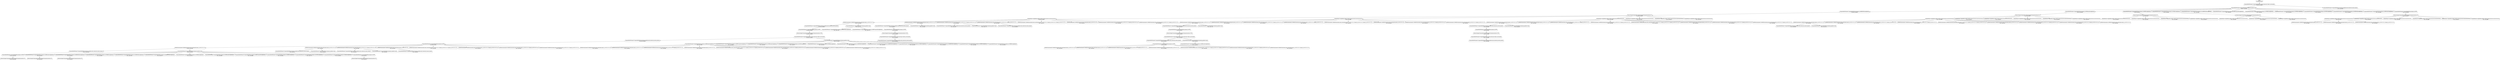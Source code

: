 digraph MCTS {
  node [shape=box, style=rounded];
  0 [label="ROOT
N=300, Q=0.883"];
  1 [label="ComputePathToState#1.ComputePathToState.named_state=gp7_detect_arucomarker
N=300, Q=0.883"];
  2 [label="ComputePathToState#1.ComputePathToState.planning_pipeline=ompl
N=287, Q=0.884"];
  3 [label="ComputePathToState#1.ComputePathToState.planner_id=BKPIECEkConfigDefault
N=249, Q=0.890"];
  4 [label="YaskawaGripperCommand#1.YaskawaGripperCommand.position=0.0
N=248, Q=0.890"];
  5 [label="UpdatePose#1.UpdatePose.update_relative_pose=0.0;0.0;0.115;0.0;0.0;0.0;0.0
N=204, Q=0.891"];
  6 [label="SetPathConstraints#1.SetPathConstraints.joint_constraints=joint_1_s,0.0,0.1,0.1,1.0
N=187, Q=0.890"];
  7 [label="ComputePathToPose#1.ComputePathToPose.planning_pipeline=pilz_industrial_motion_planner
N=183, Q=0.893"];
  8 [label="ComputePathToPose#1.ComputePathToPose.planner_id=PTP
N=182, Q=0.893"];
  9 [label="YaskawaGripperCommand#2.YaskawaGripperCommand.position=0.365
N=181, Q=0.892"];
  10 [label="ComputePathToState#2.ComputePathToState.named_state=gp7_detect_arucomarker
N=180, Q=0.892"];
  11 [label="ComputePathToState#2.ComputePathToState.planning_pipeline=pilz_industrial_motion_planner
N=159, Q=0.903"];
  12 [label="ComputePathToState#2.ComputePathToState.planner_id=PTP
N=158, Q=0.903"];
  13 [label="SetPathConstraints#2.SetPathConstraints.joint_constraints=joint_1_s,0.0,0.1,0.1,1.0
N=141, Q=0.903"];
  14 [label="ComputePathToPose#2.ComputePathToPose.planning_pipeline=pilz_industrial_motion_planner
N=122, Q=0.910"];
  15 [label="ComputePathToPose#2.ComputePathToPose.planner_id=PTP
N=121, Q=0.910"];
  16 [label="YaskawaGripperCommand#3.YaskawaGripperCommand.position=0.0
N=120, Q=0.910"];
  17 [label="ComputePathToPose#2.ComputePathToPose.planning_pipeline=ompl
N=18, Q=0.855"];
  18 [label="ComputePathToPose#2.ComputePathToPose.planner_id=RRTstarkConfigDefault
N=6, Q=0.915"];
  19 [label="YaskawaGripperCommand#3.YaskawaGripperCommand.position=0.0
N=5, Q=0.915"];
  20 [label="ComputePathToPose#2.ComputePathToPose.planner_id=BKPIECEkConfigDefault
N=2, Q=0.811"];
  21 [label="YaskawaGripperCommand#3.YaskawaGripperCommand.position=0.0
N=1, Q=0.811"];
  22 [label="ComputePathToPose#2.ComputePathToPose.planner_id=TRRTkConfigDefault
N=1, Q=0.887"];
  23 [label="ComputePathToPose#2.ComputePathToPose.planner_id=KPIECEkConfigDefault
N=1, Q=0.756"];
  24 [label="ComputePathToPose#2.ComputePathToPose.planner_id=LBKPIECEkConfigDefault
N=1, Q=0.747"];
  25 [label="ComputePathToPose#2.ComputePathToPose.planner_id=PRMkConfigDefault
N=1, Q=0.761"];
  26 [label="ComputePathToPose#2.ComputePathToPose.planner_id=PRMstarkConfigDefault
N=1, Q=0.858"];
  27 [label="ComputePathToPose#2.ComputePathToPose.planner_id=RRTConnectkConfigDefault
N=1, Q=0.898"];
  28 [label="ComputePathToPose#2.ComputePathToPose.planner_id=RRTkConfigDefault
N=1, Q=0.842"];
  29 [label="ComputePathToPose#2.ComputePathToPose.planner_id=ESTkConfigDefault
N=1, Q=0.772"];
  30 [label="ComputePathToPose#2.ComputePathToPose.planner_id=SBLkConfigDefault
N=1, Q=0.838"];
  31 [label="SetPathConstraints#2.SetPathConstraints.joint_constraints=joint_3_s,0.0,0.1,0.1,1.0
N=7, Q=0.897"];
  32 [label="ComputePathToPose#2.ComputePathToPose.planning_pipeline=pilz_industrial_motion_planner
N=5, Q=0.911"];
  33 [label="ComputePathToPose#2.ComputePathToPose.planner_id=PTP
N=4, Q=0.911"];
  34 [label="YaskawaGripperCommand#3.YaskawaGripperCommand.position=0.0
N=3, Q=0.911"];
  35 [label="ComputePathToPose#2.ComputePathToPose.planning_pipeline=ompl
N=1, Q=0.812"];
  36 [label="SetPathConstraints#2.SetPathConstraints.joint_constraints=joint_3_s,0.0,0.1,0.1,1.0;joint_6_s,0.0,0.1,0.1,1.0
N=3, Q=0.890"];
  37 [label="ComputePathToPose#2.ComputePathToPose.planning_pipeline=pilz_industrial_motion_planner
N=1, Q=0.910"];
  38 [label="ComputePathToPose#2.ComputePathToPose.planning_pipeline=ompl
N=1, Q=0.851"];
  39 [label="SetPathConstraints#2.SetPathConstraints.joint_constraints=joint_5_s,0.0,0.1,0.1,1.0
N=2, Q=0.907"];
  40 [label="ComputePathToPose#2.ComputePathToPose.planning_pipeline=pilz_industrial_motion_planner
N=1, Q=0.907"];
  41 [label="SetPathConstraints#2.SetPathConstraints.joint_constraints=joint_1_s,0.0,0.1,0.1,1.0;joint_3_s,0.0,0.1,0.1,1.0;joint_5_s,0.0,0.1,0.1,1.0
N=1, Q=0.908"];
  42 [label="SetPathConstraints#2.SetPathConstraints.joint_constraints=joint_1_s,0.0,0.1,0.1,1.0;joint_5_s,0.0,0.1,0.1,1.0
N=1, Q=0.912"];
  43 [label="SetPathConstraints#2.SetPathConstraints.joint_constraints=joint_1_s,0.0,0.1,0.1,1.0;joint_3_s,0.0,0.1,0.1,1.0
N=1, Q=0.910"];
  44 [label="SetPathConstraints#2.SetPathConstraints.joint_constraints=joint_3_s,0.0,0.1,0.1,1.0;joint_5_s,0.0,0.1,0.1,1.0
N=1, Q=0.910"];
  45 [label="ComputePathToState#2.ComputePathToState.planning_pipeline=ompl
N=20, Q=0.809"];
  46 [label="ComputePathToState#2.ComputePathToState.planner_id=RRTstarkConfigDefault
N=9, Q=0.798"];
  47 [label="SetPathConstraints#2.SetPathConstraints.joint_constraints=joint_1_s,0.0,0.1,0.1,1.0
N=1, Q=0.912"];
  48 [label="SetPathConstraints#2.SetPathConstraints.joint_constraints=joint_3_s,0.0,0.1,0.1,1.0
N=1, Q=0.841"];
  49 [label="SetPathConstraints#2.SetPathConstraints.joint_constraints=joint_3_s,0.0,0.1,0.1,1.0;joint_6_s,0.0,0.1,0.1,1.0
N=1, Q=0.882"];
  50 [label="SetPathConstraints#2.SetPathConstraints.joint_constraints=joint_5_s,0.0,0.1,0.1,1.0
N=1, Q=0.907"];
  51 [label="SetPathConstraints#2.SetPathConstraints.joint_constraints=joint_1_s,0.0,0.1,0.1,1.0;joint_3_s,0.0,0.1,0.1,1.0;joint_5_s,0.0,0.1,0.1,1.0
N=1, Q=0.911"];
  52 [label="SetPathConstraints#2.SetPathConstraints.joint_constraints=joint_1_s,0.0,0.1,0.1,1.0;joint_5_s,0.0,0.1,0.1,1.0
N=1, Q=0.910"];
  53 [label="SetPathConstraints#2.SetPathConstraints.joint_constraints=joint_1_s,0.0,0.1,0.1,1.0;joint_3_s,0.0,0.1,0.1,1.0
N=1, Q=0.908"];
  54 [label="SetPathConstraints#2.SetPathConstraints.joint_constraints=joint_3_s,0.0,0.1,0.1,1.0;joint_5_s,0.0,0.1,0.1,1.0
N=1, Q=0.000"];
  55 [label="ComputePathToState#2.ComputePathToState.planner_id=RRTConnectkConfigDefault
N=1, Q=0.909"];
  56 [label="ComputePathToState#2.ComputePathToState.planner_id=PRMstarkConfigDefault
N=1, Q=0.910"];
  57 [label="ComputePathToState#2.ComputePathToState.planner_id=ESTkConfigDefault
N=1, Q=0.877"];
  58 [label="ComputePathToState#2.ComputePathToState.planner_id=PRMkConfigDefault
N=1, Q=0.912"];
  59 [label="ComputePathToState#2.ComputePathToState.planner_id=KPIECEkConfigDefault
N=1, Q=0.909"];
  60 [label="ComputePathToState#2.ComputePathToState.planner_id=BKPIECEkConfigDefault
N=1, Q=0.907"];
  61 [label="ComputePathToState#2.ComputePathToState.planner_id=SBLkConfigDefault
N=1, Q=0.907"];
  62 [label="ComputePathToState#2.ComputePathToState.planner_id=LBKPIECEkConfigDefault
N=1, Q=0.910"];
  63 [label="ComputePathToState#2.ComputePathToState.planner_id=RRTkConfigDefault
N=1, Q=0.848"];
  64 [label="ComputePathToState#2.ComputePathToState.planner_id=TRRTkConfigDefault
N=1, Q=0.000"];
  65 [label="ComputePathToPose#1.ComputePathToPose.planning_pipeline=ompl
N=3, Q=0.751"];
  66 [label="ComputePathToPose#1.ComputePathToPose.planner_id=BKPIECEkConfigDefault
N=1, Q=0.739"];
  67 [label="ComputePathToPose#1.ComputePathToPose.planner_id=RRTConnectkConfigDefault
N=1, Q=0.774"];
  68 [label="SetPathConstraints#1.SetPathConstraints.joint_constraints=joint_3_s,0.0,0.1,0.1,1.0
N=7, Q=0.908"];
  69 [label="ComputePathToPose#1.ComputePathToPose.planning_pipeline=pilz_industrial_motion_planner
N=5, Q=0.909"];
  70 [label="ComputePathToPose#1.ComputePathToPose.planner_id=PTP
N=4, Q=0.909"];
  71 [label="YaskawaGripperCommand#2.YaskawaGripperCommand.position=0.365
N=3, Q=0.909"];
  72 [label="ComputePathToState#2.ComputePathToState.named_state=gp7_detect_arucomarker
N=2, Q=0.909"];
  73 [label="ComputePathToState#2.ComputePathToState.planning_pipeline=pilz_industrial_motion_planner
N=1, Q=0.909"];
  74 [label="ComputePathToPose#1.ComputePathToPose.planning_pipeline=ompl
N=1, Q=0.897"];
  75 [label="SetPathConstraints#1.SetPathConstraints.joint_constraints=joint_1_s,0.0,0.1,0.1,1.0;joint_5_s,0.0,0.1,0.1,1.0
N=3, Q=0.864"];
  76 [label="ComputePathToPose#1.ComputePathToPose.planning_pipeline=pilz_industrial_motion_planner
N=1, Q=0.910"];
  77 [label="ComputePathToPose#1.ComputePathToPose.planning_pipeline=ompl
N=1, Q=0.773"];
  78 [label="SetPathConstraints#1.SetPathConstraints.joint_constraints=joint_1_s,0.0,0.1,0.1,1.0;joint_3_s,0.0,0.1,0.1,1.0
N=2, Q=0.909"];
  79 [label="ComputePathToPose#1.ComputePathToPose.planning_pipeline=pilz_industrial_motion_planner
N=1, Q=0.909"];
  80 [label="SetPathConstraints#1.SetPathConstraints.joint_constraints=joint_1_s,0.0,0.1,0.1,1.0;joint_3_s,0.0,0.1,0.1,1.0;joint_5_s,0.0,0.1,0.1,1.0
N=1, Q=0.911"];
  81 [label="SetPathConstraints#1.SetPathConstraints.joint_constraints=joint_5_s,0.0,0.1,0.1,1.0
N=1, Q=0.911"];
  82 [label="SetPathConstraints#1.SetPathConstraints.joint_constraints=joint_3_s,0.0,0.1,0.1,1.0;joint_6_s,0.0,0.1,0.1,1.0
N=1, Q=0.906"];
  83 [label="SetPathConstraints#1.SetPathConstraints.joint_constraints=joint_3_s,0.0,0.1,0.1,1.0;joint_5_s,0.0,0.1,0.1,1.0
N=1, Q=0.905"];
  84 [label="UpdatePose#1.UpdatePose.update_relative_pose=0.0;0.0;0.14;0.0;0.0;0.0;0.0
N=25, Q=0.888"];
  85 [label="SetPathConstraints#1.SetPathConstraints.joint_constraints=joint_1_s,0.0,0.1,0.1,1.0
N=17, Q=0.903"];
  86 [label="ComputePathToPose#1.ComputePathToPose.planning_pipeline=pilz_industrial_motion_planner
N=15, Q=0.912"];
  87 [label="ComputePathToPose#1.ComputePathToPose.planner_id=PTP
N=14, Q=0.911"];
  88 [label="YaskawaGripperCommand#2.YaskawaGripperCommand.position=0.365
N=13, Q=0.911"];
  89 [label="ComputePathToState#2.ComputePathToState.named_state=gp7_detect_arucomarker
N=12, Q=0.910"];
  90 [label="ComputePathToState#2.ComputePathToState.planning_pipeline=pilz_industrial_motion_planner
N=9, Q=0.907"];
  91 [label="ComputePathToState#2.ComputePathToState.planner_id=PTP
N=8, Q=0.906"];
  92 [label="SetPathConstraints#2.SetPathConstraints.joint_constraints=joint_1_s,0.0,0.1,0.1,1.0
N=1, Q=0.918"];
  93 [label="SetPathConstraints#2.SetPathConstraints.joint_constraints=joint_3_s,0.0,0.1,0.1,1.0
N=1, Q=0.913"];
  94 [label="SetPathConstraints#2.SetPathConstraints.joint_constraints=joint_3_s,0.0,0.1,0.1,1.0;joint_6_s,0.0,0.1,0.1,1.0
N=1, Q=0.917"];
  95 [label="SetPathConstraints#2.SetPathConstraints.joint_constraints=joint_5_s,0.0,0.1,0.1,1.0
N=1, Q=0.892"];
  96 [label="SetPathConstraints#2.SetPathConstraints.joint_constraints=joint_1_s,0.0,0.1,0.1,1.0;joint_3_s,0.0,0.1,0.1,1.0;joint_5_s,0.0,0.1,0.1,1.0
N=1, Q=0.854"];
  97 [label="SetPathConstraints#2.SetPathConstraints.joint_constraints=joint_1_s,0.0,0.1,0.1,1.0;joint_5_s,0.0,0.1,0.1,1.0
N=1, Q=0.918"];
  98 [label="SetPathConstraints#2.SetPathConstraints.joint_constraints=joint_1_s,0.0,0.1,0.1,1.0;joint_3_s,0.0,0.1,0.1,1.0
N=1, Q=0.915"];
  99 [label="ComputePathToState#2.ComputePathToState.planning_pipeline=ompl
N=2, Q=0.921"];
  100 [label="ComputePathToState#2.ComputePathToState.planner_id=RRTstarkConfigDefault
N=1, Q=0.921"];
  101 [label="ComputePathToPose#1.ComputePathToPose.planning_pipeline=ompl
N=1, Q=0.756"];
  102 [label="SetPathConstraints#1.SetPathConstraints.joint_constraints=joint_3_s,0.0,0.1,0.1,1.0
N=1, Q=0.918"];
  103 [label="SetPathConstraints#1.SetPathConstraints.joint_constraints=joint_1_s,0.0,0.1,0.1,1.0;joint_5_s,0.0,0.1,0.1,1.0
N=1, Q=0.917"];
  104 [label="SetPathConstraints#1.SetPathConstraints.joint_constraints=joint_1_s,0.0,0.1,0.1,1.0;joint_3_s,0.0,0.1,0.1,1.0
N=1, Q=0.915"];
  105 [label="SetPathConstraints#1.SetPathConstraints.joint_constraints=joint_1_s,0.0,0.1,0.1,1.0;joint_3_s,0.0,0.1,0.1,1.0;joint_5_s,0.0,0.1,0.1,1.0
N=1, Q=0.914"];
  106 [label="SetPathConstraints#1.SetPathConstraints.joint_constraints=joint_5_s,0.0,0.1,0.1,1.0
N=1, Q=0.428"];
  107 [label="SetPathConstraints#1.SetPathConstraints.joint_constraints=joint_3_s,0.0,0.1,0.1,1.0;joint_6_s,0.0,0.1,0.1,1.0
N=1, Q=0.919"];
  108 [label="SetPathConstraints#1.SetPathConstraints.joint_constraints=joint_3_s,0.0,0.1,0.1,1.0;joint_5_s,0.0,0.1,0.1,1.0
N=1, Q=0.917"];
  109 [label="UpdatePose#1.UpdatePose.update_relative_pose=0.0;0.0;0.12;0.0;0.0;0.0;0.0
N=15, Q=0.909"];
  110 [label="SetPathConstraints#1.SetPathConstraints.joint_constraints=joint_1_s,0.0,0.1,0.1,1.0
N=7, Q=0.909"];
  111 [label="ComputePathToPose#1.ComputePathToPose.planning_pipeline=pilz_industrial_motion_planner
N=5, Q=0.909"];
  112 [label="ComputePathToPose#1.ComputePathToPose.planner_id=PTP
N=4, Q=0.909"];
  113 [label="YaskawaGripperCommand#2.YaskawaGripperCommand.position=0.365
N=3, Q=0.909"];
  114 [label="ComputePathToState#2.ComputePathToState.named_state=gp7_detect_arucomarker
N=2, Q=0.909"];
  115 [label="ComputePathToState#2.ComputePathToState.planning_pipeline=pilz_industrial_motion_planner
N=1, Q=0.909"];
  116 [label="ComputePathToPose#1.ComputePathToPose.planning_pipeline=ompl
N=1, Q=0.903"];
  117 [label="SetPathConstraints#1.SetPathConstraints.joint_constraints=joint_3_s,0.0,0.1,0.1,1.0
N=1, Q=0.909"];
  118 [label="SetPathConstraints#1.SetPathConstraints.joint_constraints=joint_1_s,0.0,0.1,0.1,1.0;joint_5_s,0.0,0.1,0.1,1.0
N=1, Q=0.909"];
  119 [label="SetPathConstraints#1.SetPathConstraints.joint_constraints=joint_1_s,0.0,0.1,0.1,1.0;joint_3_s,0.0,0.1,0.1,1.0
N=1, Q=0.908"];
  120 [label="SetPathConstraints#1.SetPathConstraints.joint_constraints=joint_1_s,0.0,0.1,0.1,1.0;joint_3_s,0.0,0.1,0.1,1.0;joint_5_s,0.0,0.1,0.1,1.0
N=1, Q=0.903"];
  121 [label="SetPathConstraints#1.SetPathConstraints.joint_constraints=joint_5_s,0.0,0.1,0.1,1.0
N=1, Q=0.911"];
  122 [label="SetPathConstraints#1.SetPathConstraints.joint_constraints=joint_3_s,0.0,0.1,0.1,1.0;joint_6_s,0.0,0.1,0.1,1.0
N=1, Q=0.912"];
  123 [label="SetPathConstraints#1.SetPathConstraints.joint_constraints=joint_3_s,0.0,0.1,0.1,1.0;joint_5_s,0.0,0.1,0.1,1.0
N=1, Q=0.906"];
  124 [label="UpdatePose#1.UpdatePose.update_relative_pose=0.0;0.0;0.15;0.0;0.0;0.0;0.0
N=1, Q=0.922"];
  125 [label="UpdatePose#1.UpdatePose.update_relative_pose=0.0;0.0;0.125;0.0;0.0;0.0;0.0
N=1, Q=0.425"];
  126 [label="UpdatePose#1.UpdatePose.update_relative_pose=0.0;0.0;0.13;0.0;0.0;0.0;0.0
N=1, Q=0.915"];
  127 [label="ComputePathToState#1.ComputePathToState.planner_id=PRMstarkConfigDefault
N=19, Q=0.909"];
  128 [label="YaskawaGripperCommand#1.YaskawaGripperCommand.position=0.0
N=18, Q=0.909"];
  129 [label="UpdatePose#1.UpdatePose.update_relative_pose=0.0;0.0;0.115;0.0;0.0;0.0;0.0
N=11, Q=0.898"];
  130 [label="SetPathConstraints#1.SetPathConstraints.joint_constraints=joint_1_s,0.0,0.1,0.1,1.0
N=3, Q=0.867"];
  131 [label="ComputePathToPose#1.ComputePathToPose.planning_pipeline=pilz_industrial_motion_planner
N=1, Q=0.908"];
  132 [label="ComputePathToPose#1.ComputePathToPose.planning_pipeline=ompl
N=1, Q=0.785"];
  133 [label="SetPathConstraints#1.SetPathConstraints.joint_constraints=joint_3_s,0.0,0.1,0.1,1.0
N=1, Q=0.909"];
  134 [label="SetPathConstraints#1.SetPathConstraints.joint_constraints=joint_1_s,0.0,0.1,0.1,1.0;joint_5_s,0.0,0.1,0.1,1.0
N=1, Q=0.910"];
  135 [label="SetPathConstraints#1.SetPathConstraints.joint_constraints=joint_1_s,0.0,0.1,0.1,1.0;joint_3_s,0.0,0.1,0.1,1.0
N=1, Q=0.905"];
  136 [label="SetPathConstraints#1.SetPathConstraints.joint_constraints=joint_1_s,0.0,0.1,0.1,1.0;joint_3_s,0.0,0.1,0.1,1.0;joint_5_s,0.0,0.1,0.1,1.0
N=1, Q=0.911"];
  137 [label="SetPathConstraints#1.SetPathConstraints.joint_constraints=joint_5_s,0.0,0.1,0.1,1.0
N=1, Q=0.910"];
  138 [label="SetPathConstraints#1.SetPathConstraints.joint_constraints=joint_3_s,0.0,0.1,0.1,1.0;joint_6_s,0.0,0.1,0.1,1.0
N=1, Q=0.907"];
  139 [label="SetPathConstraints#1.SetPathConstraints.joint_constraints=joint_3_s,0.0,0.1,0.1,1.0;joint_5_s,0.0,0.1,0.1,1.0
N=1, Q=0.912"];
  140 [label="UpdatePose#1.UpdatePose.update_relative_pose=0.0;0.0;0.14;0.0;0.0;0.0;0.0
N=2, Q=0.918"];
  141 [label="SetPathConstraints#1.SetPathConstraints.joint_constraints=joint_1_s,0.0,0.1,0.1,1.0
N=1, Q=0.918"];
  142 [label="UpdatePose#1.UpdatePose.update_relative_pose=0.0;0.0;0.12;0.0;0.0;0.0;0.0
N=1, Q=0.987"];
  143 [label="UpdatePose#1.UpdatePose.update_relative_pose=0.0;0.0;0.15;0.0;0.0;0.0;0.0
N=1, Q=0.922"];
  144 [label="UpdatePose#1.UpdatePose.update_relative_pose=0.0;0.0;0.125;0.0;0.0;0.0;0.0
N=1, Q=0.915"];
  145 [label="UpdatePose#1.UpdatePose.update_relative_pose=0.0;0.0;0.13;0.0;0.0;0.0;0.0
N=1, Q=0.917"];
  146 [label="ComputePathToState#1.ComputePathToState.planner_id=RRTkConfigDefault
N=6, Q=0.913"];
  147 [label="YaskawaGripperCommand#1.YaskawaGripperCommand.position=0.0
N=5, Q=0.914"];
  148 [label="UpdatePose#1.UpdatePose.update_relative_pose=0.0;0.0;0.115;0.0;0.0;0.0;0.0
N=1, Q=0.910"];
  149 [label="UpdatePose#1.UpdatePose.update_relative_pose=0.0;0.0;0.14;0.0;0.0;0.0;0.0
N=1, Q=0.914"];
  150 [label="UpdatePose#1.UpdatePose.update_relative_pose=0.0;0.0;0.12;0.0;0.0;0.0;0.0
N=1, Q=0.909"];
  151 [label="UpdatePose#1.UpdatePose.update_relative_pose=0.0;0.0;0.15;0.0;0.0;0.0;0.0
N=1, Q=0.925"];
  152 [label="ComputePathToState#1.ComputePathToState.planner_id=SBLkConfigDefault
N=5, Q=0.860"];
  153 [label="YaskawaGripperCommand#1.YaskawaGripperCommand.position=0.0
N=4, Q=0.829"];
  154 [label="UpdatePose#1.UpdatePose.update_relative_pose=0.0;0.0;0.115;0.0;0.0;0.0;0.0
N=1, Q=0.987"];
  155 [label="UpdatePose#1.UpdatePose.update_relative_pose=0.0;0.0;0.14;0.0;0.0;0.0;0.0
N=1, Q=0.917"];
  156 [label="UpdatePose#1.UpdatePose.update_relative_pose=0.0;0.0;0.12;0.0;0.0;0.0;0.0
N=1, Q=0.424"];
  157 [label="ComputePathToState#1.ComputePathToState.planner_id=LBKPIECEkConfigDefault
N=1, Q=0.909"];
  158 [label="ComputePathToState#1.ComputePathToState.planner_id=RRTConnectkConfigDefault
N=1, Q=0.912"];
  159 [label="ComputePathToState#1.ComputePathToState.planner_id=TRRTkConfigDefault
N=1, Q=0.910"];
  160 [label="ComputePathToState#1.ComputePathToState.planner_id=PRMkConfigDefault
N=1, Q=0.910"];
  161 [label="ComputePathToState#1.ComputePathToState.planner_id=ESTkConfigDefault
N=1, Q=0.421"];
  162 [label="ComputePathToState#1.ComputePathToState.planner_id=KPIECEkConfigDefault
N=1, Q=0.000"];
  163 [label="ComputePathToState#1.ComputePathToState.planner_id=RRTstarkConfigDefault
N=1, Q=0.000"];
  164 [label="ComputePathToState#1.ComputePathToState.planning_pipeline=pilz_industrial_motion_planner
N=12, Q=0.847"];
  165 [label="ComputePathToState#1.ComputePathToState.planner_id=PTP
N=11, Q=0.838"];
  166 [label="YaskawaGripperCommand#1.YaskawaGripperCommand.position=0.0
N=10, Q=0.827"];
  167 [label="UpdatePose#1.UpdatePose.update_relative_pose=0.0;0.0;0.115;0.0;0.0;0.0;0.0
N=4, Q=0.702"];
  168 [label="SetPathConstraints#1.SetPathConstraints.joint_constraints=joint_1_s,0.0,0.1,0.1,1.0
N=1, Q=0.948"];
  169 [label="SetPathConstraints#1.SetPathConstraints.joint_constraints=joint_3_s,0.0,0.1,0.1,1.0
N=1, Q=0.911"];
  170 [label="SetPathConstraints#1.SetPathConstraints.joint_constraints=joint_1_s,0.0,0.1,0.1,1.0;joint_5_s,0.0,0.1,0.1,1.0
N=1, Q=0.000"];
  171 [label="UpdatePose#1.UpdatePose.update_relative_pose=0.0;0.0;0.14;0.0;0.0;0.0;0.0
N=1, Q=0.919"];
  172 [label="UpdatePose#1.UpdatePose.update_relative_pose=0.0;0.0;0.12;0.0;0.0;0.0;0.0
N=1, Q=0.909"];
  173 [label="UpdatePose#1.UpdatePose.update_relative_pose=0.0;0.0;0.15;0.0;0.0;0.0;0.0
N=1, Q=0.886"];
  174 [label="UpdatePose#1.UpdatePose.update_relative_pose=0.0;0.0;0.125;0.0;0.0;0.0;0.0
N=1, Q=0.915"];
  175 [label="UpdatePose#1.UpdatePose.update_relative_pose=0.0;0.0;0.13;0.0;0.0;0.0;0.0
N=1, Q=0.886"];
  0 -> 1;
  1 -> 2;
  2 -> 3;
  3 -> 4;
  4 -> 5;
  5 -> 6;
  6 -> 7;
  7 -> 8;
  8 -> 9;
  9 -> 10;
  10 -> 11;
  11 -> 12;
  12 -> 13;
  13 -> 14;
  14 -> 15;
  15 -> 16;
  13 -> 17;
  17 -> 18;
  18 -> 19;
  17 -> 20;
  20 -> 21;
  17 -> 22;
  17 -> 23;
  17 -> 24;
  17 -> 25;
  17 -> 26;
  17 -> 27;
  17 -> 28;
  17 -> 29;
  17 -> 30;
  12 -> 31;
  31 -> 32;
  32 -> 33;
  33 -> 34;
  31 -> 35;
  12 -> 36;
  36 -> 37;
  36 -> 38;
  12 -> 39;
  39 -> 40;
  12 -> 41;
  12 -> 42;
  12 -> 43;
  12 -> 44;
  10 -> 45;
  45 -> 46;
  46 -> 47;
  46 -> 48;
  46 -> 49;
  46 -> 50;
  46 -> 51;
  46 -> 52;
  46 -> 53;
  46 -> 54;
  45 -> 55;
  45 -> 56;
  45 -> 57;
  45 -> 58;
  45 -> 59;
  45 -> 60;
  45 -> 61;
  45 -> 62;
  45 -> 63;
  45 -> 64;
  6 -> 65;
  65 -> 66;
  65 -> 67;
  5 -> 68;
  68 -> 69;
  69 -> 70;
  70 -> 71;
  71 -> 72;
  72 -> 73;
  68 -> 74;
  5 -> 75;
  75 -> 76;
  75 -> 77;
  5 -> 78;
  78 -> 79;
  5 -> 80;
  5 -> 81;
  5 -> 82;
  5 -> 83;
  4 -> 84;
  84 -> 85;
  85 -> 86;
  86 -> 87;
  87 -> 88;
  88 -> 89;
  89 -> 90;
  90 -> 91;
  91 -> 92;
  91 -> 93;
  91 -> 94;
  91 -> 95;
  91 -> 96;
  91 -> 97;
  91 -> 98;
  89 -> 99;
  99 -> 100;
  85 -> 101;
  84 -> 102;
  84 -> 103;
  84 -> 104;
  84 -> 105;
  84 -> 106;
  84 -> 107;
  84 -> 108;
  4 -> 109;
  109 -> 110;
  110 -> 111;
  111 -> 112;
  112 -> 113;
  113 -> 114;
  114 -> 115;
  110 -> 116;
  109 -> 117;
  109 -> 118;
  109 -> 119;
  109 -> 120;
  109 -> 121;
  109 -> 122;
  109 -> 123;
  4 -> 124;
  4 -> 125;
  4 -> 126;
  2 -> 127;
  127 -> 128;
  128 -> 129;
  129 -> 130;
  130 -> 131;
  130 -> 132;
  129 -> 133;
  129 -> 134;
  129 -> 135;
  129 -> 136;
  129 -> 137;
  129 -> 138;
  129 -> 139;
  128 -> 140;
  140 -> 141;
  128 -> 142;
  128 -> 143;
  128 -> 144;
  128 -> 145;
  2 -> 146;
  146 -> 147;
  147 -> 148;
  147 -> 149;
  147 -> 150;
  147 -> 151;
  2 -> 152;
  152 -> 153;
  153 -> 154;
  153 -> 155;
  153 -> 156;
  2 -> 157;
  2 -> 158;
  2 -> 159;
  2 -> 160;
  2 -> 161;
  2 -> 162;
  2 -> 163;
  1 -> 164;
  164 -> 165;
  165 -> 166;
  166 -> 167;
  167 -> 168;
  167 -> 169;
  167 -> 170;
  166 -> 171;
  166 -> 172;
  166 -> 173;
  166 -> 174;
  166 -> 175;
}
